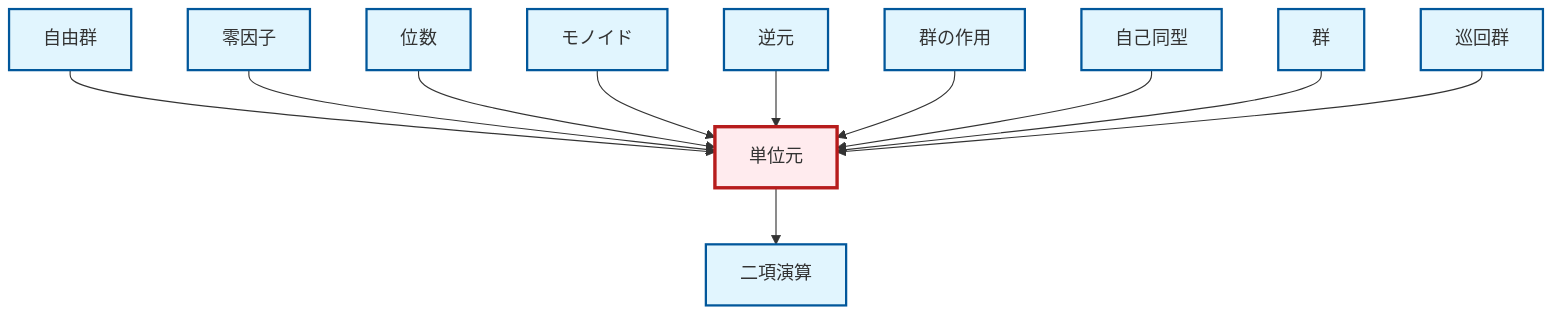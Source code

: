 graph TD
    classDef definition fill:#e1f5fe,stroke:#01579b,stroke-width:2px
    classDef theorem fill:#f3e5f5,stroke:#4a148c,stroke-width:2px
    classDef axiom fill:#fff3e0,stroke:#e65100,stroke-width:2px
    classDef example fill:#e8f5e9,stroke:#1b5e20,stroke-width:2px
    classDef current fill:#ffebee,stroke:#b71c1c,stroke-width:3px
    def-automorphism["自己同型"]:::definition
    def-monoid["モノイド"]:::definition
    def-group-action["群の作用"]:::definition
    def-free-group["自由群"]:::definition
    def-inverse-element["逆元"]:::definition
    def-identity-element["単位元"]:::definition
    def-cyclic-group["巡回群"]:::definition
    def-group["群"]:::definition
    def-binary-operation["二項演算"]:::definition
    def-zero-divisor["零因子"]:::definition
    def-order["位数"]:::definition
    def-free-group --> def-identity-element
    def-zero-divisor --> def-identity-element
    def-order --> def-identity-element
    def-identity-element --> def-binary-operation
    def-monoid --> def-identity-element
    def-inverse-element --> def-identity-element
    def-group-action --> def-identity-element
    def-automorphism --> def-identity-element
    def-group --> def-identity-element
    def-cyclic-group --> def-identity-element
    class def-identity-element current